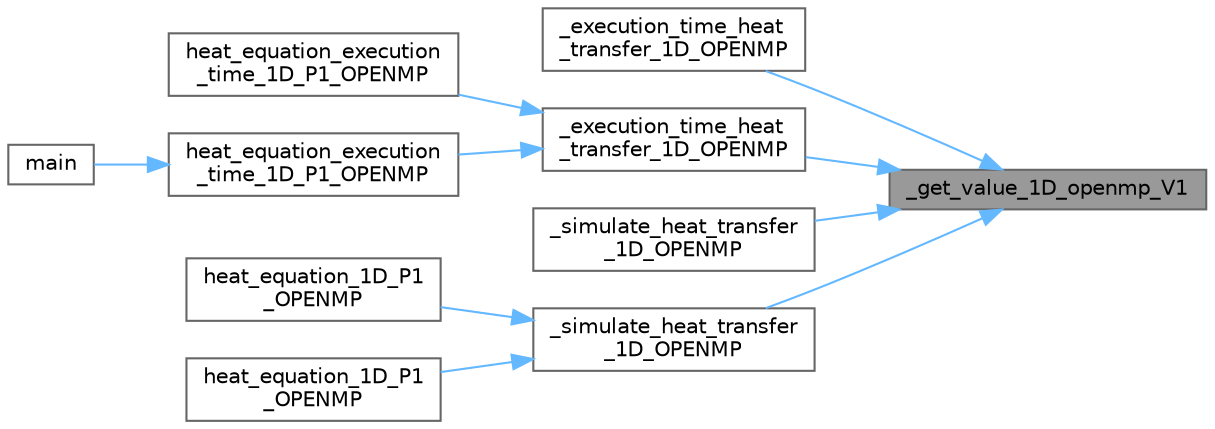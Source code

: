 digraph "_get_value_1D_openmp_V1"
{
 // LATEX_PDF_SIZE
  bgcolor="transparent";
  edge [fontname=Helvetica,fontsize=10,labelfontname=Helvetica,labelfontsize=10];
  node [fontname=Helvetica,fontsize=10,shape=box,height=0.2,width=0.4];
  rankdir="RL";
  Node1 [id="Node000001",label="_get_value_1D_openmp_V1",height=0.2,width=0.4,color="gray40", fillcolor="grey60", style="filled", fontcolor="black",tooltip="This is a function calculates the value of specific point in the space at specific time in 1D."];
  Node1 -> Node2 [id="edge1_Node000001_Node000002",dir="back",color="steelblue1",style="solid",tooltip=" "];
  Node2 [id="Node000002",label="_execution_time_heat\l_transfer_1D_OPENMP",height=0.2,width=0.4,color="grey40", fillcolor="white", style="filled",URL="$temp2_2thermopara_8c.html#a7333a1d982853583853f0f061642aa67",tooltip=" "];
  Node1 -> Node3 [id="edge2_Node000001_Node000003",dir="back",color="steelblue1",style="solid",tooltip=" "];
  Node3 [id="Node000003",label="_execution_time_heat\l_transfer_1D_OPENMP",height=0.2,width=0.4,color="grey40", fillcolor="white", style="filled",URL="$_physics___l_i_b_2src_2thermopara_8c.html#a86e54517f2f45ee340422527c3691564",tooltip="This is a function that simulates the heat transfer in 1D object as wire, and return the execution ti..."];
  Node3 -> Node4 [id="edge3_Node000003_Node000004",dir="back",color="steelblue1",style="solid",tooltip=" "];
  Node4 [id="Node000004",label="heat_equation_execution\l_time_1D_P1_OPENMP",height=0.2,width=0.4,color="grey40", fillcolor="white", style="filled",URL="$temp2_2physics_8c.html#adac2e8e8e2562fc952bd0ce8604600d8",tooltip=" "];
  Node3 -> Node5 [id="edge4_Node000003_Node000005",dir="back",color="steelblue1",style="solid",tooltip=" "];
  Node5 [id="Node000005",label="heat_equation_execution\l_time_1D_P1_OPENMP",height=0.2,width=0.4,color="grey40", fillcolor="white", style="filled",URL="$_physics___l_i_b_2src_2physics_8c.html#ab7206b80d87cfec3cb813f479fd0883a",tooltip=" "];
  Node5 -> Node6 [id="edge5_Node000005_Node000006",dir="back",color="steelblue1",style="solid",tooltip=" "];
  Node6 [id="Node000006",label="main",height=0.2,width=0.4,color="grey40", fillcolor="white", style="filled",URL="$temp2_2main_8c.html#ae66f6b31b5ad750f1fe042a706a4e3d4",tooltip=" "];
  Node1 -> Node7 [id="edge6_Node000001_Node000007",dir="back",color="steelblue1",style="solid",tooltip=" "];
  Node7 [id="Node000007",label="_simulate_heat_transfer\l_1D_OPENMP",height=0.2,width=0.4,color="grey40", fillcolor="white", style="filled",URL="$temp2_2thermopara_8c.html#a6339b9688294142250b1cfd1dc2c5d2b",tooltip=" "];
  Node1 -> Node8 [id="edge7_Node000001_Node000008",dir="back",color="steelblue1",style="solid",tooltip=" "];
  Node8 [id="Node000008",label="_simulate_heat_transfer\l_1D_OPENMP",height=0.2,width=0.4,color="grey40", fillcolor="white", style="filled",URL="$_physics___l_i_b_2src_2thermopara_8c.html#a1be44030d66018e8684abb8fc0c91d9a",tooltip="This is a function that simulates the heat transfer in 1D object as wire, and writes the result to a ..."];
  Node8 -> Node9 [id="edge8_Node000008_Node000009",dir="back",color="steelblue1",style="solid",tooltip=" "];
  Node9 [id="Node000009",label="heat_equation_1D_P1\l_OPENMP",height=0.2,width=0.4,color="grey40", fillcolor="white", style="filled",URL="$temp2_2physics_8c.html#ac24dcf88cd31876ae5875e3bffcd536e",tooltip=" "];
  Node8 -> Node10 [id="edge9_Node000008_Node000010",dir="back",color="steelblue1",style="solid",tooltip=" "];
  Node10 [id="Node000010",label="heat_equation_1D_P1\l_OPENMP",height=0.2,width=0.4,color="grey40", fillcolor="white", style="filled",URL="$_physics___l_i_b_2src_2physics_8c.html#a38c136c435bf6f862127e3cfaccc1a0e",tooltip=" "];
}
